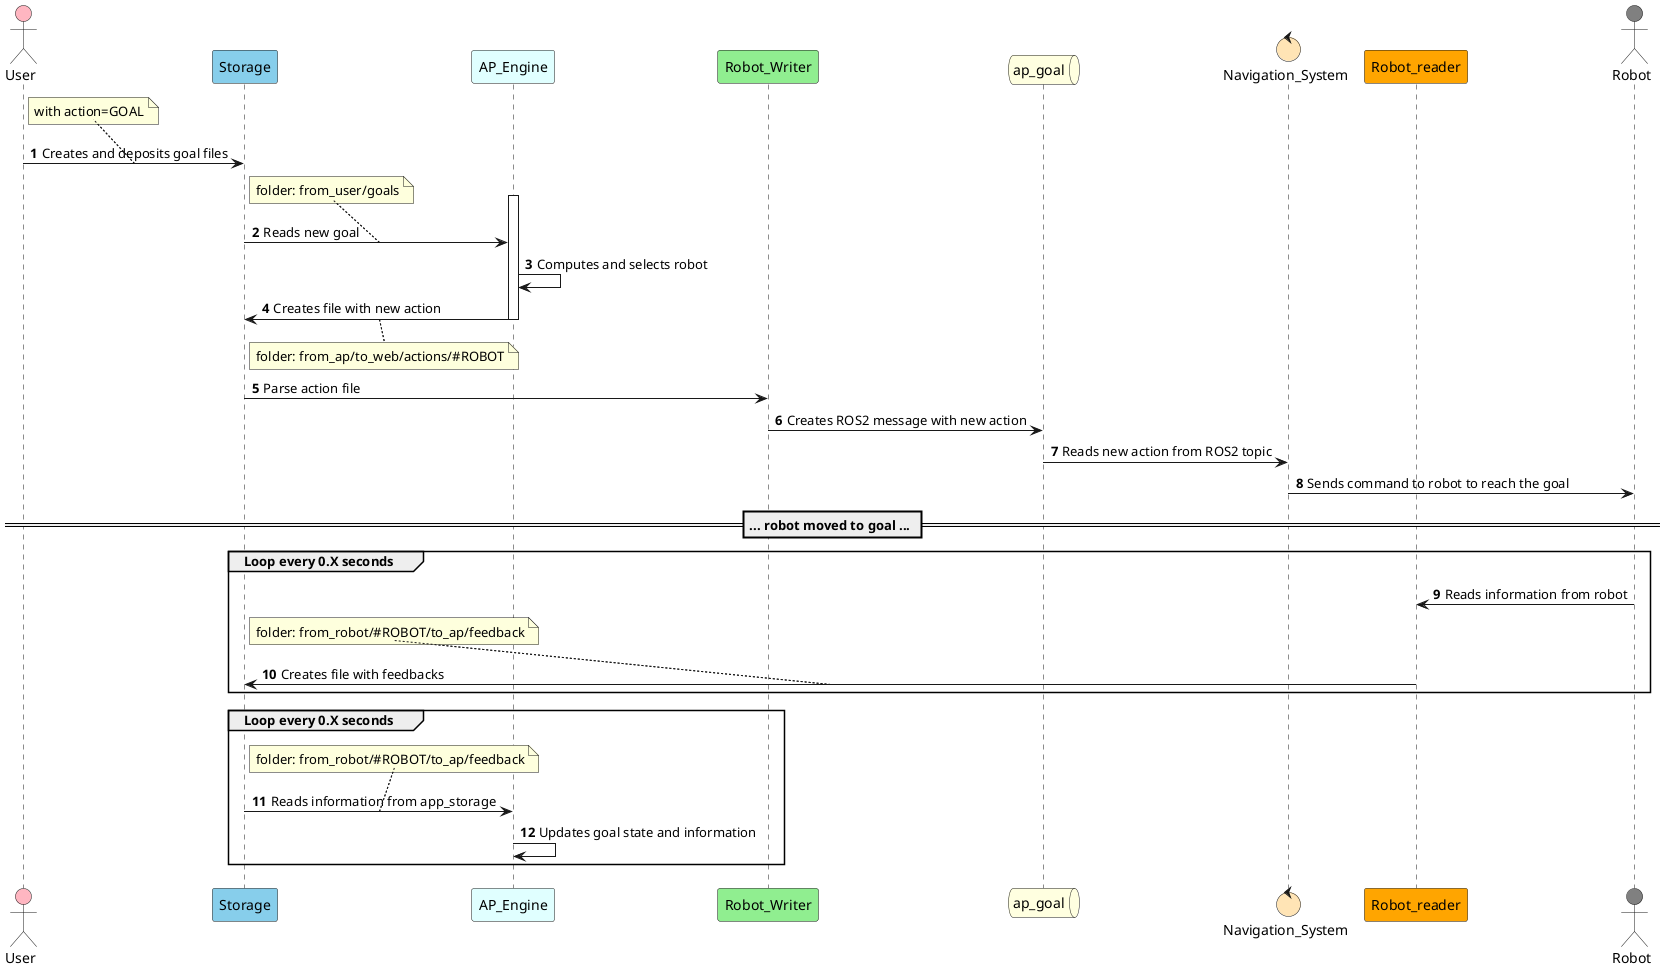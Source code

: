 @startuml
!pragma teoz true
autonumber

actor User as user #LightPink
participant "Storage" as app_storage #SkyBlue
participant AP_Engine as ap_engine #LightCyan
participant Robot_Writer as robot_writer #LightGreen
queue ap_goal as ap_goal #LightYellow
control Navigation_System as navigation_system #Moccasin
participant Robot_reader as robot_reader #Orange
actor Robot as robot #Grey

user -> app_storage: Creates and deposits goal files
note top
    with action=GOAL
end note

app_storage -> ap_engine: Reads new goal
activate ap_engine
    note top
        folder: from_user/goals
    end note
    ap_engine -> ap_engine: Computes and selects robot
    ap_engine -> app_storage: Creates file with new action
    note bottom
        folder: from_ap/to_web/actions/#ROBOT
    end note
deactivate ap_engine

app_storage -> robot_writer: Parse action file
robot_writer -> ap_goal: Creates ROS2 message with new action
ap_goal -> navigation_system: Reads new action from ROS2 topic
navigation_system -> robot: Sends command to robot to reach the goal

== ... robot moved to goal ... ==

group Loop every 0.X seconds
    robot -> robot_reader: Reads information from robot
    robot_reader -> app_storage: Creates file with feedbacks
    note top
        folder: from_robot/#ROBOT/to_ap/feedback
    end note
end

group Loop every 0.X seconds
    app_storage -> ap_engine: Reads information from app_storage
    note top
        folder: from_robot/#ROBOT/to_ap/feedback
    end note
    ap_engine -> ap_engine: Updates goal state and information
end

@enduml
